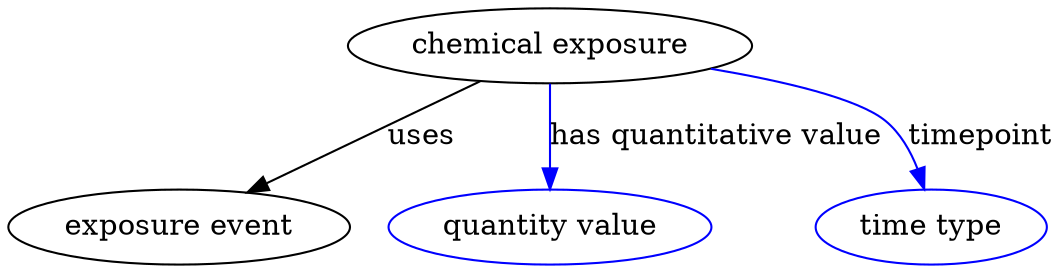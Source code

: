 digraph {
	graph [bb="0,0,500.89,123"];
	node [label="\N"];
	"chemical exposure"	[height=0.5,
		label="chemical exposure",
		pos="258.89,105",
		width=2.69];
	"exposure event"	[height=0.5,
		pos="81.893,18",
		width=2.2748];
	"chemical exposure" -> "exposure event"	[label=uses,
		lp="198.39,61.5",
		pos="e,114.44,34.629 225.6,88.012 196.74,74.153 154.84,54.031 123.72,39.088"];
	"has quantitative value"	[color=blue,
		height=0.5,
		label="quantity value",
		pos="258.89,18",
		width=2.1484];
	"chemical exposure" -> "has quantitative value"	[color=blue,
		label="has quantitative value",
		lp="338.89,61.5",
		pos="e,258.89,36.175 258.89,86.799 258.89,75.163 258.89,59.548 258.89,46.237",
		style=solid];
	timepoint	[color=blue,
		height=0.5,
		label="time type",
		pos="441.89,18",
		width=1.5346];
	"chemical exposure" -> timepoint	[color=blue,
		label=timepoint,
		lp="465.89,61.5",
		pos="e,438.51,36.279 336.11,93.984 370.7,88.16 406.66,79.815 419.89,69 427.07,63.134 431.97,54.457 435.29,45.972",
		style=solid];
}
